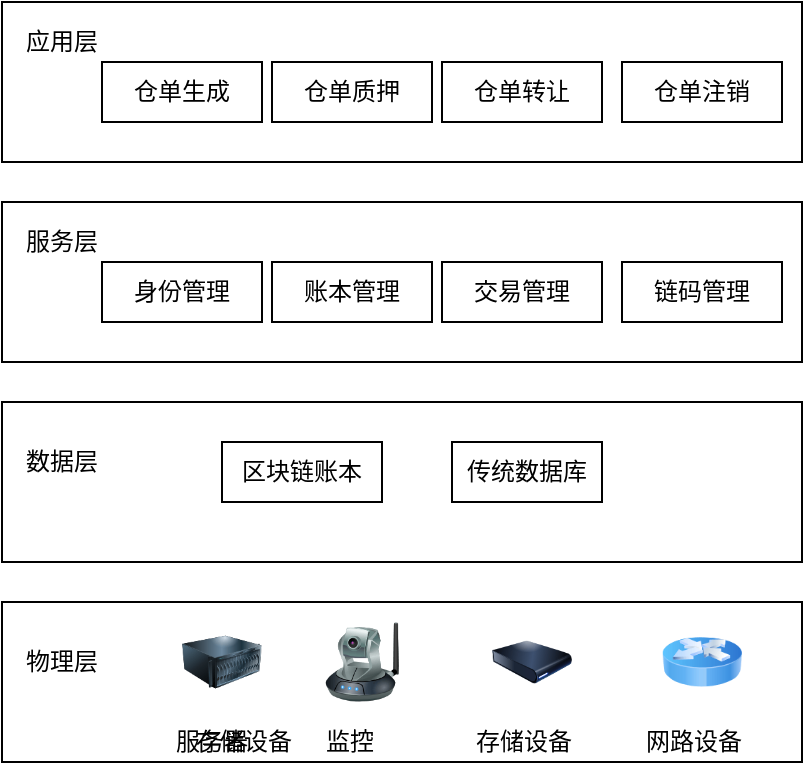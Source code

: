 <mxfile version="10.9.4" type="github"><diagram id="lm9fMS2eh1URj8l0v2XY" name="ç¬¬ 1 é¡µ"><mxGraphModel dx="512" dy="471" grid="1" gridSize="10" guides="1" tooltips="1" connect="1" arrows="1" fold="1" page="1" pageScale="1" pageWidth="3300" pageHeight="4681" math="0" shadow="0"><root><mxCell id="0"/><mxCell id="1" parent="0"/><mxCell id="Orwc6ixDvHvMp4eIbk9V-8" value="" style="rounded=0;whiteSpace=wrap;html=1;" parent="1" vertex="1"><mxGeometry x="440" y="440" width="400" height="80" as="geometry"/></mxCell><mxCell id="Orwc6ixDvHvMp4eIbk9V-9" value="" style="rounded=0;whiteSpace=wrap;html=1;" parent="1" vertex="1"><mxGeometry x="440" y="740" width="400" height="80" as="geometry"/></mxCell><mxCell id="Orwc6ixDvHvMp4eIbk9V-10" value="" style="rounded=0;whiteSpace=wrap;html=1;" parent="1" vertex="1"><mxGeometry x="440" y="540" width="400" height="80" as="geometry"/></mxCell><mxCell id="Orwc6ixDvHvMp4eIbk9V-12" value="应用层" style="text;html=1;resizable=0;points=[];autosize=1;align=left;verticalAlign=top;spacingTop=-4;" parent="1" vertex="1"><mxGeometry x="450" y="450" width="50" height="20" as="geometry"/></mxCell><mxCell id="Orwc6ixDvHvMp4eIbk9V-13" value="服务层" style="text;html=1;resizable=0;points=[];autosize=1;align=left;verticalAlign=top;spacingTop=-4;" parent="1" vertex="1"><mxGeometry x="450" y="550" width="50" height="20" as="geometry"/></mxCell><mxCell id="Orwc6ixDvHvMp4eIbk9V-17" value="数据层" style="text;html=1;resizable=0;points=[];autosize=1;align=left;verticalAlign=top;spacingTop=-4;" parent="1" vertex="1"><mxGeometry x="450" y="680" width="50" height="20" as="geometry"/></mxCell><mxCell id="Orwc6ixDvHvMp4eIbk9V-18" value="物理层" style="text;html=1;resizable=0;points=[];autosize=1;align=left;verticalAlign=top;spacingTop=-4;" parent="1" vertex="1"><mxGeometry x="450" y="760.2" width="50" height="20" as="geometry"/></mxCell><mxCell id="Orwc6ixDvHvMp4eIbk9V-20" value="" style="image;html=1;labelBackgroundColor=#ffffff;image=img/lib/clip_art/networking/Router_Icon_128x128.png" parent="1" vertex="1"><mxGeometry x="770" y="750" width="40" height="40" as="geometry"/></mxCell><mxCell id="Orwc6ixDvHvMp4eIbk9V-21" value="" style="image;html=1;labelBackgroundColor=#ffffff;image=img/lib/clip_art/networking/Ip_Camera_128x128.png" parent="1" vertex="1"><mxGeometry x="600" y="750" width="40" height="40" as="geometry"/></mxCell><mxCell id="Orwc6ixDvHvMp4eIbk9V-23" value="" style="image;html=1;labelBackgroundColor=#ffffff;image=img/lib/clip_art/computers/Server_128x128.png" parent="1" vertex="1"><mxGeometry x="530" y="750" width="40" height="40" as="geometry"/></mxCell><mxCell id="Orwc6ixDvHvMp4eIbk9V-24" value="" style="image;html=1;labelBackgroundColor=#ffffff;image=img/lib/clip_art/computers/Harddrive_128x128.png" parent="1" vertex="1"><mxGeometry x="685" y="750" width="40" height="40" as="geometry"/></mxCell><mxCell id="Orwc6ixDvHvMp4eIbk9V-27" value="&lt;span style=&quot;text-align: left&quot;&gt;传统数据库&lt;/span&gt;" style="rounded=0;whiteSpace=wrap;html=1;" parent="1" vertex="1"><mxGeometry x="665" y="680" width="75" height="30" as="geometry"/></mxCell><mxCell id="Orwc6ixDvHvMp4eIbk9V-30" value="区块链账本" style="rounded=0;whiteSpace=wrap;html=1;" parent="1" vertex="1"><mxGeometry x="550" y="680" width="80" height="30" as="geometry"/></mxCell><mxCell id="Orwc6ixDvHvMp4eIbk9V-33" value="身份管理" style="rounded=0;whiteSpace=wrap;html=1;" parent="1" vertex="1"><mxGeometry x="490" y="570" width="80" height="30" as="geometry"/></mxCell><mxCell id="Orwc6ixDvHvMp4eIbk9V-34" value="服务器" style="text;html=1;resizable=0;points=[];autosize=1;align=left;verticalAlign=top;spacingTop=-4;" parent="1" vertex="1"><mxGeometry x="525" y="800" width="50" height="20" as="geometry"/></mxCell><mxCell id="Orwc6ixDvHvMp4eIbk9V-35" value="网路设备" style="text;html=1;resizable=0;points=[];autosize=1;align=left;verticalAlign=top;spacingTop=-4;" parent="1" vertex="1"><mxGeometry x="760" y="800" width="60" height="20" as="geometry"/></mxCell><mxCell id="Orwc6ixDvHvMp4eIbk9V-36" value="存储设备" style="text;html=1;resizable=0;points=[];autosize=1;align=left;verticalAlign=top;spacingTop=-4;" parent="1" vertex="1"><mxGeometry x="675" y="800" width="60" height="20" as="geometry"/></mxCell><mxCell id="CPJNzscNrMNjHvmmFCrL-37" value="存储设备" style="text;html=1;resizable=0;points=[];autosize=1;align=left;verticalAlign=top;spacingTop=-4;" vertex="1" parent="1"><mxGeometry x="535" y="800" width="60" height="20" as="geometry"/></mxCell><mxCell id="Orwc6ixDvHvMp4eIbk9V-37" value="监控" style="text;html=1;resizable=0;points=[];autosize=1;align=left;verticalAlign=top;spacingTop=-4;" parent="1" vertex="1"><mxGeometry x="600" y="800" width="40" height="20" as="geometry"/></mxCell><mxCell id="Orwc6ixDvHvMp4eIbk9V-38" value="链码管理" style="rounded=0;whiteSpace=wrap;html=1;" parent="1" vertex="1"><mxGeometry x="750" y="570" width="80" height="30" as="geometry"/></mxCell><mxCell id="Orwc6ixDvHvMp4eIbk9V-39" value="账本管理" style="rounded=0;whiteSpace=wrap;html=1;" parent="1" vertex="1"><mxGeometry x="575" y="570" width="80" height="30" as="geometry"/></mxCell><mxCell id="Orwc6ixDvHvMp4eIbk9V-40" value="交易管理" style="rounded=0;whiteSpace=wrap;html=1;" parent="1" vertex="1"><mxGeometry x="660" y="570" width="80" height="30" as="geometry"/></mxCell><mxCell id="Orwc6ixDvHvMp4eIbk9V-41" value="仓单生成" style="rounded=0;whiteSpace=wrap;html=1;" parent="1" vertex="1"><mxGeometry x="490" y="470" width="80" height="30" as="geometry"/></mxCell><mxCell id="Orwc6ixDvHvMp4eIbk9V-42" value="仓单注销" style="rounded=0;whiteSpace=wrap;html=1;" parent="1" vertex="1"><mxGeometry x="750" y="470" width="80" height="30" as="geometry"/></mxCell><mxCell id="Orwc6ixDvHvMp4eIbk9V-43" value="仓单质押" style="rounded=0;whiteSpace=wrap;html=1;" parent="1" vertex="1"><mxGeometry x="575" y="470" width="80" height="30" as="geometry"/></mxCell><mxCell id="Orwc6ixDvHvMp4eIbk9V-44" value="仓单转让" style="rounded=0;whiteSpace=wrap;html=1;" parent="1" vertex="1"><mxGeometry x="660" y="470" width="80" height="30" as="geometry"/></mxCell><mxCell id="CPJNzscNrMNjHvmmFCrL-33" value="" style="rounded=0;whiteSpace=wrap;html=1;" vertex="1" parent="1"><mxGeometry x="440" y="640" width="400" height="80" as="geometry"/></mxCell><mxCell id="CPJNzscNrMNjHvmmFCrL-34" value="区块链账本" style="rounded=0;whiteSpace=wrap;html=1;" vertex="1" parent="1"><mxGeometry x="550" y="660" width="80" height="30" as="geometry"/></mxCell><mxCell id="CPJNzscNrMNjHvmmFCrL-35" value="&lt;span style=&quot;text-align: left&quot;&gt;传统数据库&lt;/span&gt;" style="rounded=0;whiteSpace=wrap;html=1;" vertex="1" parent="1"><mxGeometry x="665" y="660" width="75" height="30" as="geometry"/></mxCell><mxCell id="CPJNzscNrMNjHvmmFCrL-36" value="数据层" style="text;html=1;resizable=0;points=[];autosize=1;align=left;verticalAlign=top;spacingTop=-4;" vertex="1" parent="1"><mxGeometry x="450" y="660" width="50" height="20" as="geometry"/></mxCell></root></mxGraphModel></diagram></mxfile>